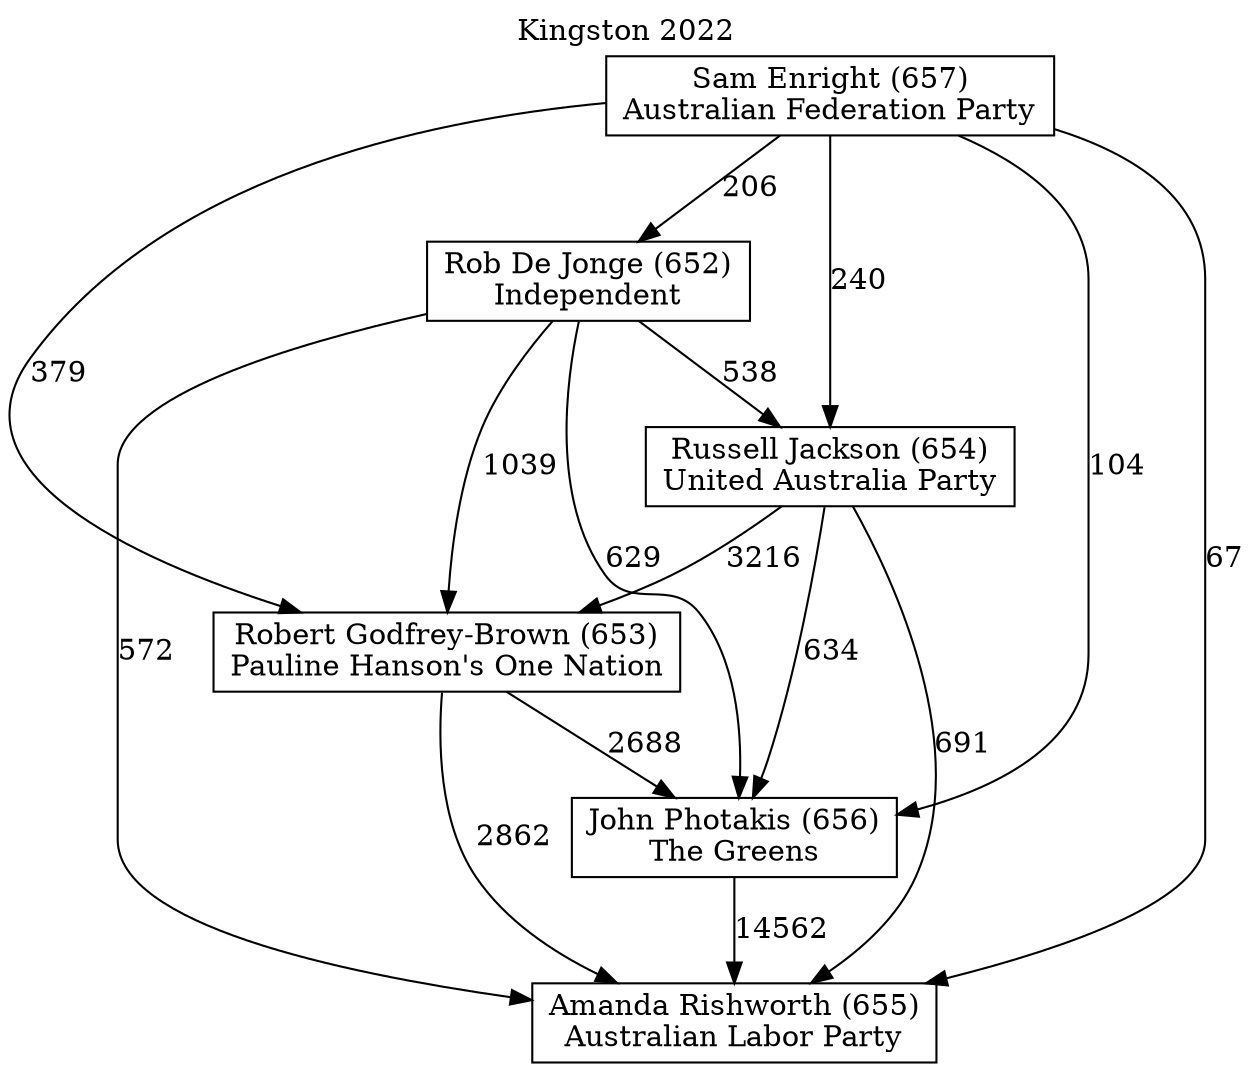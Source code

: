// House preference flow
digraph "Amanda Rishworth (655)_Kingston_2022" {
	graph [label="Kingston 2022" labelloc=t mclimit=10]
	node [shape=box]
	"Amanda Rishworth (655)" [label="Amanda Rishworth (655)
Australian Labor Party"]
	"John Photakis (656)" [label="John Photakis (656)
The Greens"]
	"Rob De Jonge (652)" [label="Rob De Jonge (652)
Independent"]
	"Robert Godfrey-Brown (653)" [label="Robert Godfrey-Brown (653)
Pauline Hanson's One Nation"]
	"Russell Jackson (654)" [label="Russell Jackson (654)
United Australia Party"]
	"Sam Enright (657)" [label="Sam Enright (657)
Australian Federation Party"]
	"John Photakis (656)" -> "Amanda Rishworth (655)" [label=14562]
	"Rob De Jonge (652)" -> "Amanda Rishworth (655)" [label=572]
	"Rob De Jonge (652)" -> "John Photakis (656)" [label=629]
	"Rob De Jonge (652)" -> "Robert Godfrey-Brown (653)" [label=1039]
	"Rob De Jonge (652)" -> "Russell Jackson (654)" [label=538]
	"Robert Godfrey-Brown (653)" -> "Amanda Rishworth (655)" [label=2862]
	"Robert Godfrey-Brown (653)" -> "John Photakis (656)" [label=2688]
	"Russell Jackson (654)" -> "Amanda Rishworth (655)" [label=691]
	"Russell Jackson (654)" -> "John Photakis (656)" [label=634]
	"Russell Jackson (654)" -> "Robert Godfrey-Brown (653)" [label=3216]
	"Sam Enright (657)" -> "Amanda Rishworth (655)" [label=67]
	"Sam Enright (657)" -> "John Photakis (656)" [label=104]
	"Sam Enright (657)" -> "Rob De Jonge (652)" [label=206]
	"Sam Enright (657)" -> "Robert Godfrey-Brown (653)" [label=379]
	"Sam Enright (657)" -> "Russell Jackson (654)" [label=240]
}

